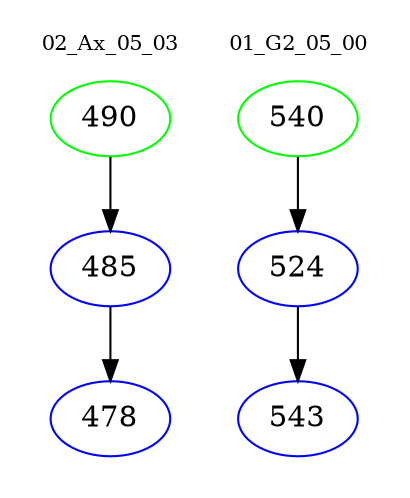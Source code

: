 digraph{
subgraph cluster_0 {
color = white
label = "02_Ax_05_03";
fontsize=10;
T0_490 [label="490", color="green"]
T0_490 -> T0_485 [color="black"]
T0_485 [label="485", color="blue"]
T0_485 -> T0_478 [color="black"]
T0_478 [label="478", color="blue"]
}
subgraph cluster_1 {
color = white
label = "01_G2_05_00";
fontsize=10;
T1_540 [label="540", color="green"]
T1_540 -> T1_524 [color="black"]
T1_524 [label="524", color="blue"]
T1_524 -> T1_543 [color="black"]
T1_543 [label="543", color="blue"]
}
}
